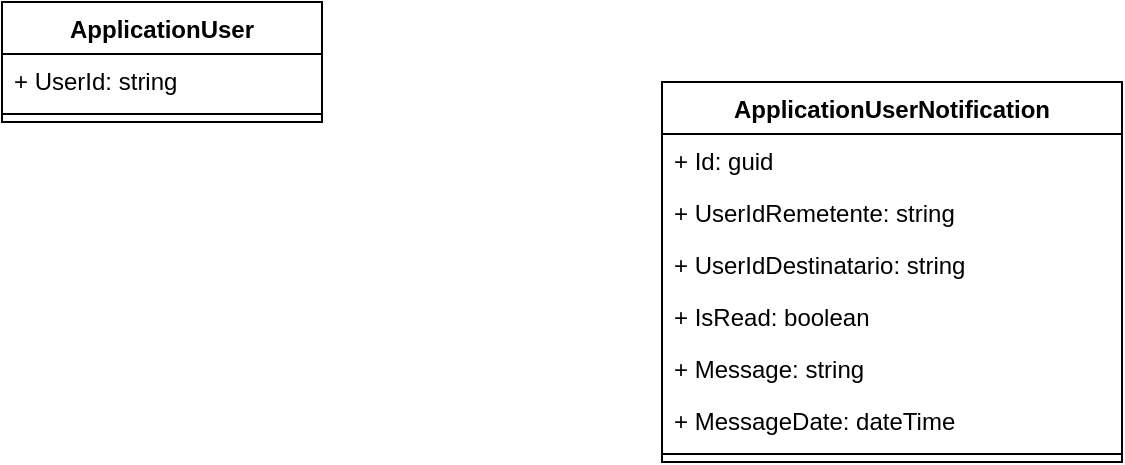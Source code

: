 <mxfile version="20.3.2" type="github">
  <diagram id="GC7whF8fQgCUFOd8-DnM" name="Página-1">
    <mxGraphModel dx="1185" dy="662" grid="1" gridSize="10" guides="1" tooltips="1" connect="1" arrows="1" fold="1" page="1" pageScale="1" pageWidth="827" pageHeight="1169" math="0" shadow="0">
      <root>
        <mxCell id="0" />
        <mxCell id="1" parent="0" />
        <mxCell id="9kWurehw4hMyriNIGi1K-2" value="ApplicationUser" style="swimlane;fontStyle=1;align=center;verticalAlign=top;childLayout=stackLayout;horizontal=1;startSize=26;horizontalStack=0;resizeParent=1;resizeParentMax=0;resizeLast=0;collapsible=1;marginBottom=0;" vertex="1" parent="1">
          <mxGeometry x="130" y="100" width="160" height="60" as="geometry">
            <mxRectangle x="140" y="260" width="130" height="30" as="alternateBounds" />
          </mxGeometry>
        </mxCell>
        <mxCell id="9kWurehw4hMyriNIGi1K-3" value="+ UserId: string" style="text;strokeColor=none;fillColor=none;align=left;verticalAlign=top;spacingLeft=4;spacingRight=4;overflow=hidden;rotatable=0;points=[[0,0.5],[1,0.5]];portConstraint=eastwest;" vertex="1" parent="9kWurehw4hMyriNIGi1K-2">
          <mxGeometry y="26" width="160" height="26" as="geometry" />
        </mxCell>
        <mxCell id="9kWurehw4hMyriNIGi1K-4" value="" style="line;strokeWidth=1;fillColor=none;align=left;verticalAlign=middle;spacingTop=-1;spacingLeft=3;spacingRight=3;rotatable=0;labelPosition=right;points=[];portConstraint=eastwest;strokeColor=inherit;" vertex="1" parent="9kWurehw4hMyriNIGi1K-2">
          <mxGeometry y="52" width="160" height="8" as="geometry" />
        </mxCell>
        <mxCell id="9kWurehw4hMyriNIGi1K-6" value="ApplicationUserNotification" style="swimlane;fontStyle=1;align=center;verticalAlign=top;childLayout=stackLayout;horizontal=1;startSize=26;horizontalStack=0;resizeParent=1;resizeParentMax=0;resizeLast=0;collapsible=1;marginBottom=0;" vertex="1" parent="1">
          <mxGeometry x="460" y="140" width="230" height="190" as="geometry">
            <mxRectangle x="460" y="140" width="200" height="30" as="alternateBounds" />
          </mxGeometry>
        </mxCell>
        <mxCell id="9kWurehw4hMyriNIGi1K-7" value="+ Id: guid" style="text;strokeColor=none;fillColor=none;align=left;verticalAlign=top;spacingLeft=4;spacingRight=4;overflow=hidden;rotatable=0;points=[[0,0.5],[1,0.5]];portConstraint=eastwest;" vertex="1" parent="9kWurehw4hMyriNIGi1K-6">
          <mxGeometry y="26" width="230" height="26" as="geometry" />
        </mxCell>
        <mxCell id="9kWurehw4hMyriNIGi1K-17" value="+ UserIdRemetente: string&#xa;" style="text;strokeColor=none;fillColor=none;align=left;verticalAlign=top;spacingLeft=4;spacingRight=4;overflow=hidden;rotatable=0;points=[[0,0.5],[1,0.5]];portConstraint=eastwest;" vertex="1" parent="9kWurehw4hMyriNIGi1K-6">
          <mxGeometry y="52" width="230" height="26" as="geometry" />
        </mxCell>
        <mxCell id="9kWurehw4hMyriNIGi1K-22" value="+ UserIdDestinatario: string" style="text;strokeColor=none;fillColor=none;align=left;verticalAlign=top;spacingLeft=4;spacingRight=4;overflow=hidden;rotatable=0;points=[[0,0.5],[1,0.5]];portConstraint=eastwest;" vertex="1" parent="9kWurehw4hMyriNIGi1K-6">
          <mxGeometry y="78" width="230" height="26" as="geometry" />
        </mxCell>
        <mxCell id="9kWurehw4hMyriNIGi1K-19" value="+ IsRead: boolean" style="text;strokeColor=none;fillColor=none;align=left;verticalAlign=top;spacingLeft=4;spacingRight=4;overflow=hidden;rotatable=0;points=[[0,0.5],[1,0.5]];portConstraint=eastwest;" vertex="1" parent="9kWurehw4hMyriNIGi1K-6">
          <mxGeometry y="104" width="230" height="26" as="geometry" />
        </mxCell>
        <mxCell id="9kWurehw4hMyriNIGi1K-21" value="+ Message: string" style="text;strokeColor=none;fillColor=none;align=left;verticalAlign=top;spacingLeft=4;spacingRight=4;overflow=hidden;rotatable=0;points=[[0,0.5],[1,0.5]];portConstraint=eastwest;" vertex="1" parent="9kWurehw4hMyriNIGi1K-6">
          <mxGeometry y="130" width="230" height="26" as="geometry" />
        </mxCell>
        <mxCell id="9kWurehw4hMyriNIGi1K-23" value="+ MessageDate: dateTime" style="text;strokeColor=none;fillColor=none;align=left;verticalAlign=top;spacingLeft=4;spacingRight=4;overflow=hidden;rotatable=0;points=[[0,0.5],[1,0.5]];portConstraint=eastwest;" vertex="1" parent="9kWurehw4hMyriNIGi1K-6">
          <mxGeometry y="156" width="230" height="26" as="geometry" />
        </mxCell>
        <mxCell id="9kWurehw4hMyriNIGi1K-8" value="" style="line;strokeWidth=1;fillColor=none;align=left;verticalAlign=middle;spacingTop=-1;spacingLeft=3;spacingRight=3;rotatable=0;labelPosition=right;points=[];portConstraint=eastwest;strokeColor=inherit;" vertex="1" parent="9kWurehw4hMyriNIGi1K-6">
          <mxGeometry y="182" width="230" height="8" as="geometry" />
        </mxCell>
      </root>
    </mxGraphModel>
  </diagram>
</mxfile>
